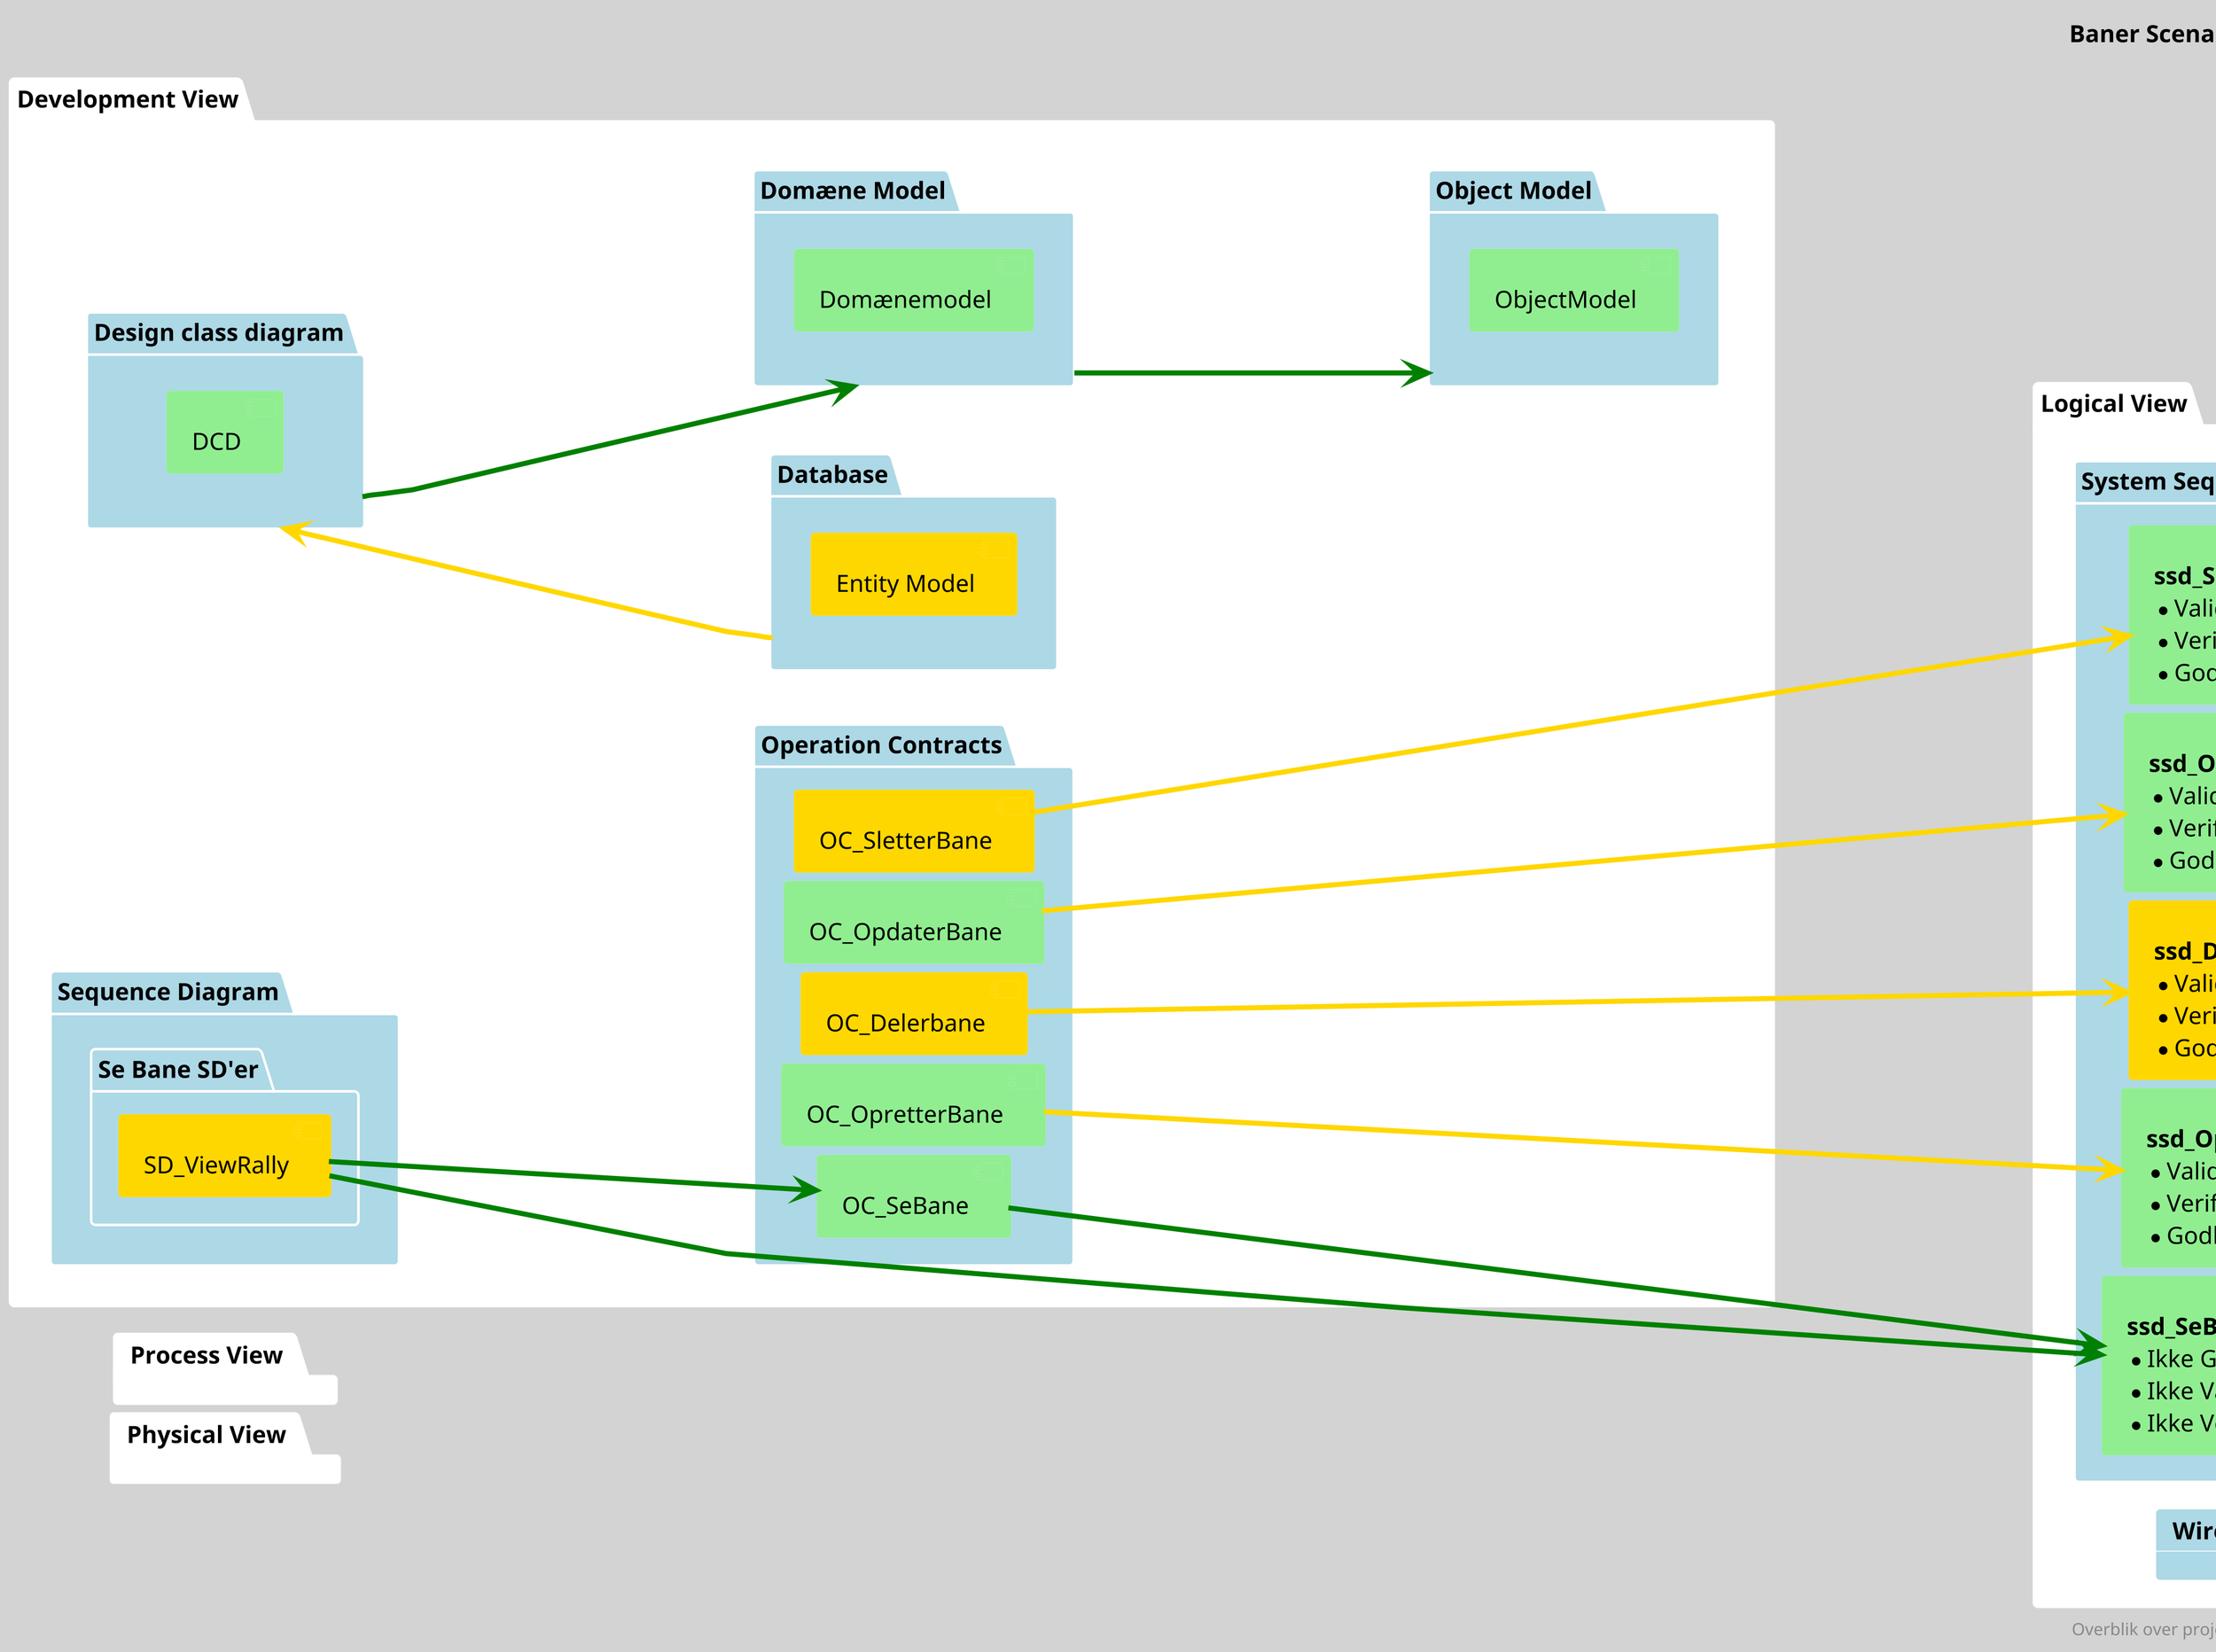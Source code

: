 @startuml Overblik
title **Baner Scenariet**
left to right direction
skinparam nodesep 5
skinparam ranksep 250
skinparam linetype polyline
skinparam dpi 300
skinparam ComponentBorderThickness 0
skinparam BackgroundColor lightgrey
skinparam ComponentBackgroundColor white
skinparam ComponentBorderColor white
skinparam PackageBackgroundColor white
skinparam PackageBorderColor white
 
!$Component = {"Valid" : "Valideret", 
                "Verified" : "Verificeret", 
                "Approved" : "Godkendt af PO", 
                "NotApproved" : "Ikke Godkendt af PO",
                "NotValidated" : "Ikke Valideret",
                "NotVerified" : "Ikke Verificeret"}


package "Logical View" {
    package "Usecase Diagram"#LightBlue{
        component UC_Diagram #LightGreen[ 
            **UC_Diagram**
            * $Component.Valid
            * $Component.Verified
            * $Component.Approved
        ]
    }

    package "Use Cases" as UseCases #LightBlue{
        component UC_OpdaterBane #LightGreen[
            **UC_OpdaterBane**
            * $Component.Valid
            * $Component.Verified
            * $Component.Approved
        ]

        component UC_OpretterBane#LightGreen[
            **UC_OpretterBane**
            * $Component.Valid
            * $Component.Verified
            * $Component.Approved
        ]

        component UC_SeBane #LightGreen[
            **UC_SeBane**
            * $Component.NotValidated
            * $Component.NotVerified
            * $Component.NotApproved
        ]

        component UC_SletBane#LightGreen[
            **UC_SletBane**
            * $Component.Valid
            * $Component.Verified
            * $Component.Approved
        ]

        component UC_DeleBane#LightGreen[
            **UC_DeleBane**
            * $Component.Valid
            * $Component.Verified
            * $Component.Approved
        ]
    }
    
    package Wireframes #LightBlue
    package "System Sequence Diagram"#LightBlue{
        component ssd_Delebane#Gold[
            **ssd_Delebane**
            * $Component.Valid
            * $Component.Verified
            * $Component.Approved
        ]

        component ssd_OpdaterBane #LightGreen[
            **ssd_OpdaterBane**
            * $Component.Valid
            * $Component.Verified
            * $Component.Approved
        ]

        component ssd_OpretterBane #LightGreen [
            **ssd_OpretterBane**
            * $Component.Valid
            * $Component.Verified
            * $Component.Approved
        ]

        component ssd_SletBane #LightGreen [
            **ssd_SletBane**
            * $Component.Valid
            * $Component.Verified
            * $Component.Approved
        ]

        component ssd_SeBane #LightGreen [
            **ssd_SeBane**
            * $Component.NotApproved
            * $Component.NotValidated
            * $Component.NotVerified
        ]
    }
}

package "Development View"{
    package "Database" as DB#LightBlue{
        [Entity Model] #Gold
    }

    package "Design class diagram" as DCDpackage#LightBlue{
        [DCD] #LightGreen

    }
    package "Operation Contracts"#LightBlue{
        component OC_OpdaterBane#LightGreen{
            
        }

        component OC_Delerbane#Gold{
            
        }

        component OC_OpretterBane#LightGreen{
            

        }

        component OC_SletterBane#Gold{
            
        }
        component OC_SeBane#LightGreen{
            
        }

        
    }

    package "Domæne Model" as DM #LightBlue{
        component Domænemodel#LightGreen
    }

    package "Object Model" as OM #LightBlue{
        component ObjectModel#LightGreen
    }

    package "Sequence Diagram" as SD #LightBlue {
        package "Se Bane SD'er" as OpdaterBaneSD #LightBlue{
            component SD_ViewRally#Gold{
            }
        }
    }
}

package "Physical View"{

}
package "Process View"{
    
}

DCDpackage <-[thickness=3]- DB #Gold
DCDpackage -[thickness=3]-> DM #green
DM -[thickness=3]-> OM #green

UC_Diagram <-[thickness=3]u- UseCases #green

OC_OpdaterBane --[thickness=3]-> ssd_OpdaterBane #Gold
OC_SeBane --[thickness=3]-> ssd_SeBane #green

OC_Delerbane -[thickness=3]-> ssd_Delebane #Gold
OC_OpretterBane --[thickness=3]-> ssd_OpretterBane #Gold
OC_SletterBane --[thickness=3]u-> ssd_SletBane #Gold
ssd_Delebane -[thickness=3]-> UC_DeleBane #Gold
ssd_OpdaterBane --[thickness=3]-> UC_OpdaterBane #Gold
ssd_SletBane -[thickness=3]-> UC_SletBane #Gold
ssd_OpretterBane -[thickness=3]-> UC_OpretterBane #green
ssd_SeBane -[thickness=3]-> UC_SeBane #green
SD_ViewRally -[thickness=3]-> ssd_SeBane #green
SD_ViewRally -[thickness=3]-> OC_SeBane #Green
footer Overblik over projektet
@enduml